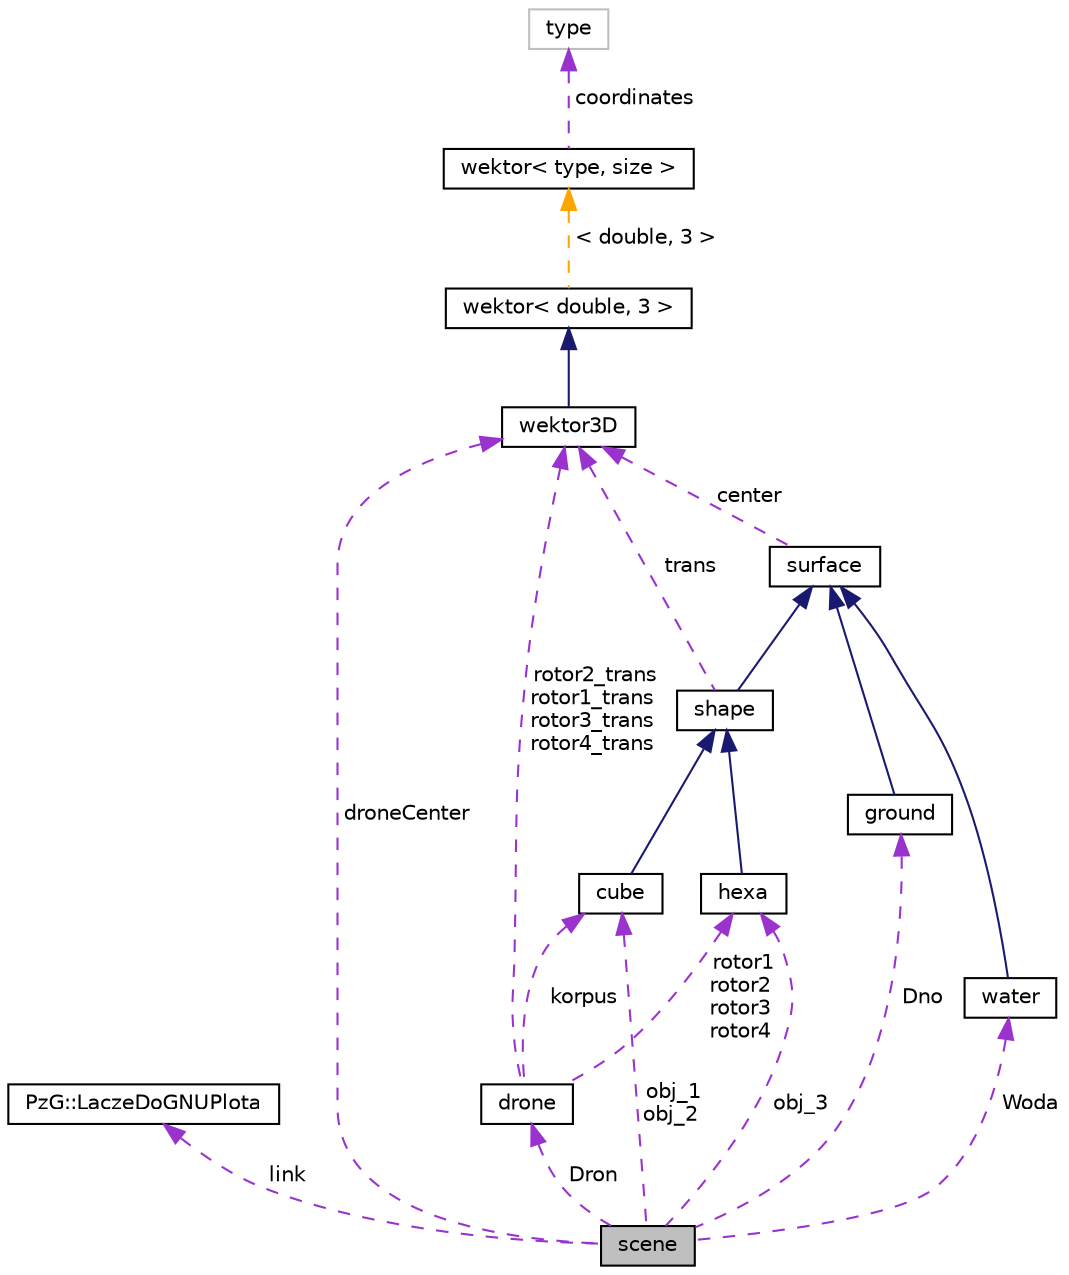 digraph "scene"
{
  edge [fontname="Helvetica",fontsize="10",labelfontname="Helvetica",labelfontsize="10"];
  node [fontname="Helvetica",fontsize="10",shape=record];
  Node1 [label="scene",height=0.2,width=0.4,color="black", fillcolor="grey75", style="filled", fontcolor="black"];
  Node2 -> Node1 [dir="back",color="darkorchid3",fontsize="10",style="dashed",label=" link" ,fontname="Helvetica"];
  Node2 [label="PzG::LaczeDoGNUPlota",height=0.2,width=0.4,color="black", fillcolor="white", style="filled",URL="$class_pz_g_1_1_lacze_do_g_n_u_plota.html",tooltip="Klasa realizuje interfejs do programu GNUPlot. "];
  Node3 -> Node1 [dir="back",color="darkorchid3",fontsize="10",style="dashed",label=" Dron" ,fontname="Helvetica"];
  Node3 [label="drone",height=0.2,width=0.4,color="black", fillcolor="white", style="filled",URL="$classdrone.html",tooltip="Modeluje pojęcie drona. "];
  Node4 -> Node3 [dir="back",color="darkorchid3",fontsize="10",style="dashed",label=" korpus" ,fontname="Helvetica"];
  Node4 [label="cube",height=0.2,width=0.4,color="black", fillcolor="white", style="filled",URL="$classcube.html",tooltip="Modeluje pojęcie prostopadłościanu. "];
  Node5 -> Node4 [dir="back",color="midnightblue",fontsize="10",style="solid",fontname="Helvetica"];
  Node5 [label="shape",height=0.2,width=0.4,color="black", fillcolor="white", style="filled",URL="$classshape.html",tooltip="Modeluje pojęcie kształtu. "];
  Node6 -> Node5 [dir="back",color="midnightblue",fontsize="10",style="solid",fontname="Helvetica"];
  Node6 [label="surface",height=0.2,width=0.4,color="black", fillcolor="white", style="filled",URL="$classsurface.html",tooltip="Modeluje pojęcie powierzchni. "];
  Node7 -> Node6 [dir="back",color="darkorchid3",fontsize="10",style="dashed",label=" center" ,fontname="Helvetica"];
  Node7 [label="wektor3D",height=0.2,width=0.4,color="black", fillcolor="white", style="filled",URL="$classwektor3_d.html",tooltip="Modeluje pojęcie wektorów w 3 wymiarach. "];
  Node8 -> Node7 [dir="back",color="midnightblue",fontsize="10",style="solid",fontname="Helvetica"];
  Node8 [label="wektor\< double, 3 \>",height=0.2,width=0.4,color="black", fillcolor="white", style="filled",URL="$classwektor.html"];
  Node9 -> Node8 [dir="back",color="orange",fontsize="10",style="dashed",label=" \< double, 3 \>" ,fontname="Helvetica"];
  Node9 [label="wektor\< type, size \>",height=0.2,width=0.4,color="black", fillcolor="white", style="filled",URL="$classwektor.html",tooltip="Modeluje pojęcie wektora. "];
  Node10 -> Node9 [dir="back",color="darkorchid3",fontsize="10",style="dashed",label=" coordinates" ,fontname="Helvetica"];
  Node10 [label="type",height=0.2,width=0.4,color="grey75", fillcolor="white", style="filled"];
  Node7 -> Node5 [dir="back",color="darkorchid3",fontsize="10",style="dashed",label=" trans" ,fontname="Helvetica"];
  Node11 -> Node3 [dir="back",color="darkorchid3",fontsize="10",style="dashed",label=" rotor1\nrotor2\nrotor3\nrotor4" ,fontname="Helvetica"];
  Node11 [label="hexa",height=0.2,width=0.4,color="black", fillcolor="white", style="filled",URL="$classhexa.html",tooltip="Modeluje pojęcie graniastosłupa o podstawie sześciokąta. "];
  Node5 -> Node11 [dir="back",color="midnightblue",fontsize="10",style="solid",fontname="Helvetica"];
  Node7 -> Node3 [dir="back",color="darkorchid3",fontsize="10",style="dashed",label=" rotor2_trans\nrotor1_trans\nrotor3_trans\nrotor4_trans" ,fontname="Helvetica"];
  Node4 -> Node1 [dir="back",color="darkorchid3",fontsize="10",style="dashed",label=" obj_1\nobj_2" ,fontname="Helvetica"];
  Node12 -> Node1 [dir="back",color="darkorchid3",fontsize="10",style="dashed",label=" Dno" ,fontname="Helvetica"];
  Node12 [label="ground",height=0.2,width=0.4,color="black", fillcolor="white", style="filled",URL="$classground.html",tooltip="Modeluje pojęcie powierzchni dna. "];
  Node6 -> Node12 [dir="back",color="midnightblue",fontsize="10",style="solid",fontname="Helvetica"];
  Node11 -> Node1 [dir="back",color="darkorchid3",fontsize="10",style="dashed",label=" obj_3" ,fontname="Helvetica"];
  Node7 -> Node1 [dir="back",color="darkorchid3",fontsize="10",style="dashed",label=" droneCenter" ,fontname="Helvetica"];
  Node13 -> Node1 [dir="back",color="darkorchid3",fontsize="10",style="dashed",label=" Woda" ,fontname="Helvetica"];
  Node13 [label="water",height=0.2,width=0.4,color="black", fillcolor="white", style="filled",URL="$classwater.html",tooltip="Modeluje pojęcie powierzchni wody. "];
  Node6 -> Node13 [dir="back",color="midnightblue",fontsize="10",style="solid",fontname="Helvetica"];
}
